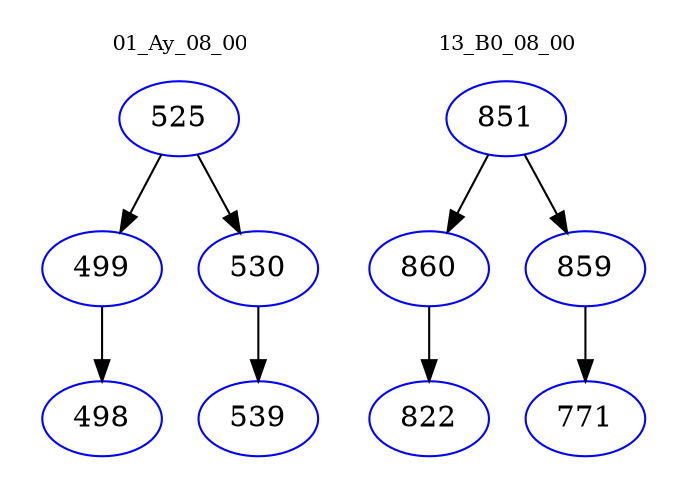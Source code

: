 digraph{
subgraph cluster_0 {
color = white
label = "01_Ay_08_00";
fontsize=10;
T0_525 [label="525", color="blue"]
T0_525 -> T0_499 [color="black"]
T0_499 [label="499", color="blue"]
T0_499 -> T0_498 [color="black"]
T0_498 [label="498", color="blue"]
T0_525 -> T0_530 [color="black"]
T0_530 [label="530", color="blue"]
T0_530 -> T0_539 [color="black"]
T0_539 [label="539", color="blue"]
}
subgraph cluster_1 {
color = white
label = "13_B0_08_00";
fontsize=10;
T1_851 [label="851", color="blue"]
T1_851 -> T1_860 [color="black"]
T1_860 [label="860", color="blue"]
T1_860 -> T1_822 [color="black"]
T1_822 [label="822", color="blue"]
T1_851 -> T1_859 [color="black"]
T1_859 [label="859", color="blue"]
T1_859 -> T1_771 [color="black"]
T1_771 [label="771", color="blue"]
}
}
